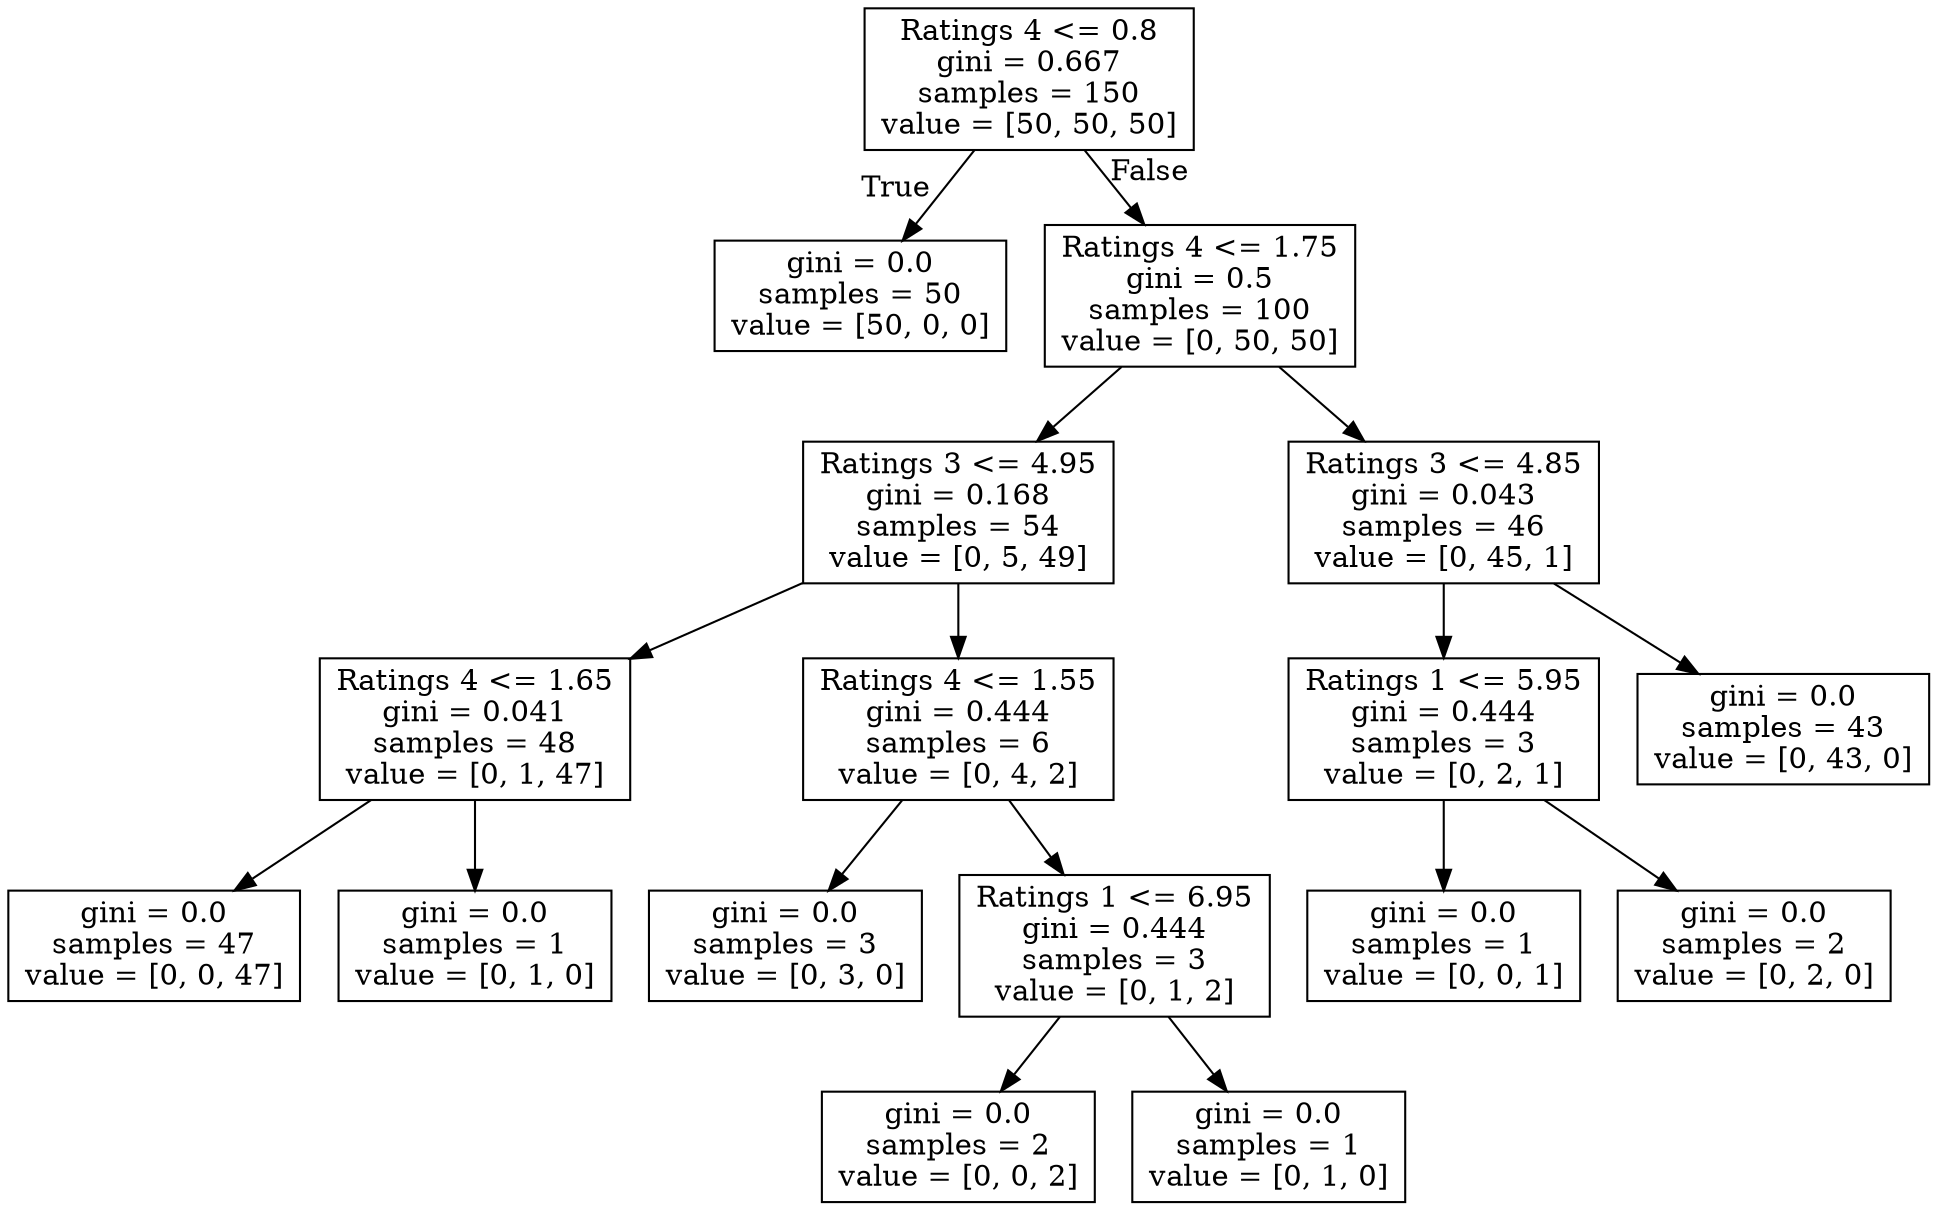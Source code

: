 digraph Tree {
node [shape=box] ;
0 [label="Ratings 4 <= 0.8\ngini = 0.667\nsamples = 150\nvalue = [50, 50, 50]"] ;
1 [label="gini = 0.0\nsamples = 50\nvalue = [50, 0, 0]"] ;
0 -> 1 [labeldistance=2.5, labelangle=45, headlabel="True"] ;
2 [label="Ratings 4 <= 1.75\ngini = 0.5\nsamples = 100\nvalue = [0, 50, 50]"] ;
0 -> 2 [labeldistance=2.5, labelangle=-45, headlabel="False"] ;
3 [label="Ratings 3 <= 4.95\ngini = 0.168\nsamples = 54\nvalue = [0, 5, 49]"] ;
2 -> 3 ;
4 [label="Ratings 4 <= 1.65\ngini = 0.041\nsamples = 48\nvalue = [0, 1, 47]"] ;
3 -> 4 ;
5 [label="gini = 0.0\nsamples = 47\nvalue = [0, 0, 47]"] ;
4 -> 5 ;
6 [label="gini = 0.0\nsamples = 1\nvalue = [0, 1, 0]"] ;
4 -> 6 ;
7 [label="Ratings 4 <= 1.55\ngini = 0.444\nsamples = 6\nvalue = [0, 4, 2]"] ;
3 -> 7 ;
8 [label="gini = 0.0\nsamples = 3\nvalue = [0, 3, 0]"] ;
7 -> 8 ;
9 [label="Ratings 1 <= 6.95\ngini = 0.444\nsamples = 3\nvalue = [0, 1, 2]"] ;
7 -> 9 ;
10 [label="gini = 0.0\nsamples = 2\nvalue = [0, 0, 2]"] ;
9 -> 10 ;
11 [label="gini = 0.0\nsamples = 1\nvalue = [0, 1, 0]"] ;
9 -> 11 ;
12 [label="Ratings 3 <= 4.85\ngini = 0.043\nsamples = 46\nvalue = [0, 45, 1]"] ;
2 -> 12 ;
13 [label="Ratings 1 <= 5.95\ngini = 0.444\nsamples = 3\nvalue = [0, 2, 1]"] ;
12 -> 13 ;
14 [label="gini = 0.0\nsamples = 1\nvalue = [0, 0, 1]"] ;
13 -> 14 ;
15 [label="gini = 0.0\nsamples = 2\nvalue = [0, 2, 0]"] ;
13 -> 15 ;
16 [label="gini = 0.0\nsamples = 43\nvalue = [0, 43, 0]"] ;
12 -> 16 ;
}
